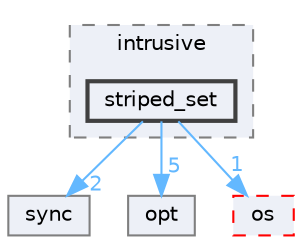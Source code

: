 digraph "external/libcds/cds/intrusive/striped_set"
{
 // LATEX_PDF_SIZE
  bgcolor="transparent";
  edge [fontname=Helvetica,fontsize=10,labelfontname=Helvetica,labelfontsize=10];
  node [fontname=Helvetica,fontsize=10,shape=box,height=0.2,width=0.4];
  compound=true
  subgraph clusterdir_80f3f22e2157ac1e65cc4fe00fdf4c00 {
    graph [ bgcolor="#edf0f7", pencolor="grey50", label="intrusive", fontname=Helvetica,fontsize=10 style="filled,dashed", URL="dir_80f3f22e2157ac1e65cc4fe00fdf4c00.html",tooltip=""]
  dir_e2508447c0cb64dc1ebcd222278f81ea [label="striped_set", fillcolor="#edf0f7", color="grey25", style="filled,bold", URL="dir_e2508447c0cb64dc1ebcd222278f81ea.html",tooltip=""];
  }
  dir_08091cdbe216ab6f9209b17d94595d83 [label="sync", fillcolor="#edf0f7", color="grey50", style="filled", URL="dir_08091cdbe216ab6f9209b17d94595d83.html",tooltip=""];
  dir_1365edf55655f11852f9fb8eabc5b9b2 [label="opt", fillcolor="#edf0f7", color="grey50", style="filled", URL="dir_1365edf55655f11852f9fb8eabc5b9b2.html",tooltip=""];
  dir_edfad5caf0e18ec13d00c1955d84d358 [label="os", fillcolor="#edf0f7", color="red", style="filled,dashed", URL="dir_edfad5caf0e18ec13d00c1955d84d358.html",tooltip=""];
  dir_e2508447c0cb64dc1ebcd222278f81ea->dir_08091cdbe216ab6f9209b17d94595d83 [headlabel="2", labeldistance=1.5 headhref="dir_000802_000814.html" href="dir_000802_000814.html" color="steelblue1" fontcolor="steelblue1"];
  dir_e2508447c0cb64dc1ebcd222278f81ea->dir_1365edf55655f11852f9fb8eabc5b9b2 [headlabel="5", labeldistance=1.5 headhref="dir_000802_000524.html" href="dir_000802_000524.html" color="steelblue1" fontcolor="steelblue1"];
  dir_e2508447c0cb64dc1ebcd222278f81ea->dir_edfad5caf0e18ec13d00c1955d84d358 [headlabel="1", labeldistance=1.5 headhref="dir_000802_000527.html" href="dir_000802_000527.html" color="steelblue1" fontcolor="steelblue1"];
}
